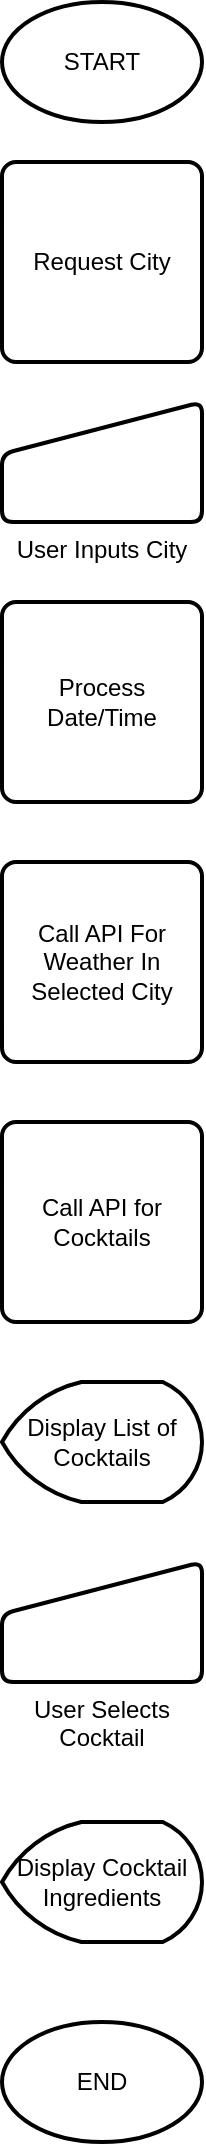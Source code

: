 <mxfile version="11.0.8" type="github"><diagram id="2EBPzf1H_yefsgpLAUvk" name="Page-1"><mxGraphModel dx="868" dy="490" grid="1" gridSize="10" guides="1" tooltips="1" connect="1" arrows="1" fold="1" page="1" pageScale="1" pageWidth="850" pageHeight="1100" math="0" shadow="0"><root><mxCell id="0"/><mxCell id="1" parent="0"/><mxCell id="7yjxfZ00xvXNwJF3utQL-1" value="START" style="strokeWidth=2;html=1;shape=mxgraph.flowchart.start_1;whiteSpace=wrap;" parent="1" vertex="1"><mxGeometry x="375" y="10" width="100" height="60" as="geometry"/></mxCell><mxCell id="7yjxfZ00xvXNwJF3utQL-2" value="Process Date/Time" style="rounded=1;whiteSpace=wrap;html=1;absoluteArcSize=1;arcSize=14;strokeWidth=2;" parent="1" vertex="1"><mxGeometry x="375" y="310" width="100" height="100" as="geometry"/></mxCell><mxCell id="7yjxfZ00xvXNwJF3utQL-3" value="Request City" style="rounded=1;whiteSpace=wrap;html=1;absoluteArcSize=1;arcSize=14;strokeWidth=2;" parent="1" vertex="1"><mxGeometry x="375" y="90" width="100" height="100" as="geometry"/></mxCell><mxCell id="7yjxfZ00xvXNwJF3utQL-10" value="Display List of Cocktails" style="strokeWidth=2;html=1;shape=mxgraph.flowchart.display;whiteSpace=wrap;" parent="1" vertex="1"><mxGeometry x="375" y="700" width="100" height="60" as="geometry"/></mxCell><mxCell id="7yjxfZ00xvXNwJF3utQL-11" value="Call API For Weather In Selected City" style="rounded=1;whiteSpace=wrap;html=1;absoluteArcSize=1;arcSize=14;strokeWidth=2;" parent="1" vertex="1"><mxGeometry x="375" y="440" width="100" height="100" as="geometry"/></mxCell><mxCell id="7yjxfZ00xvXNwJF3utQL-12" value="Call API for Cocktails" style="rounded=1;whiteSpace=wrap;html=1;absoluteArcSize=1;arcSize=14;strokeWidth=2;" parent="1" vertex="1"><mxGeometry x="375" y="570" width="100" height="100" as="geometry"/></mxCell><mxCell id="7yjxfZ00xvXNwJF3utQL-19" value="User Inputs City" style="verticalLabelPosition=bottom;verticalAlign=top;html=1;strokeWidth=2;shape=manualInput;whiteSpace=wrap;rounded=1;size=26;arcSize=11;" parent="1" vertex="1"><mxGeometry x="375" y="210" width="100" height="60" as="geometry"/></mxCell><mxCell id="7yjxfZ00xvXNwJF3utQL-20" value="User Selects Cocktail" style="verticalLabelPosition=bottom;verticalAlign=top;html=1;strokeWidth=2;shape=manualInput;whiteSpace=wrap;rounded=1;size=26;arcSize=11;" parent="1" vertex="1"><mxGeometry x="375" y="790" width="100" height="60" as="geometry"/></mxCell><mxCell id="7yjxfZ00xvXNwJF3utQL-22" value="Display Cocktail Ingredients" style="strokeWidth=2;html=1;shape=mxgraph.flowchart.display;whiteSpace=wrap;" parent="1" vertex="1"><mxGeometry x="375" y="920" width="100" height="60" as="geometry"/></mxCell><mxCell id="7yjxfZ00xvXNwJF3utQL-23" value="END" style="strokeWidth=2;html=1;shape=mxgraph.flowchart.start_1;whiteSpace=wrap;" parent="1" vertex="1"><mxGeometry x="375" y="1020" width="100" height="60" as="geometry"/></mxCell></root></mxGraphModel></diagram></mxfile>